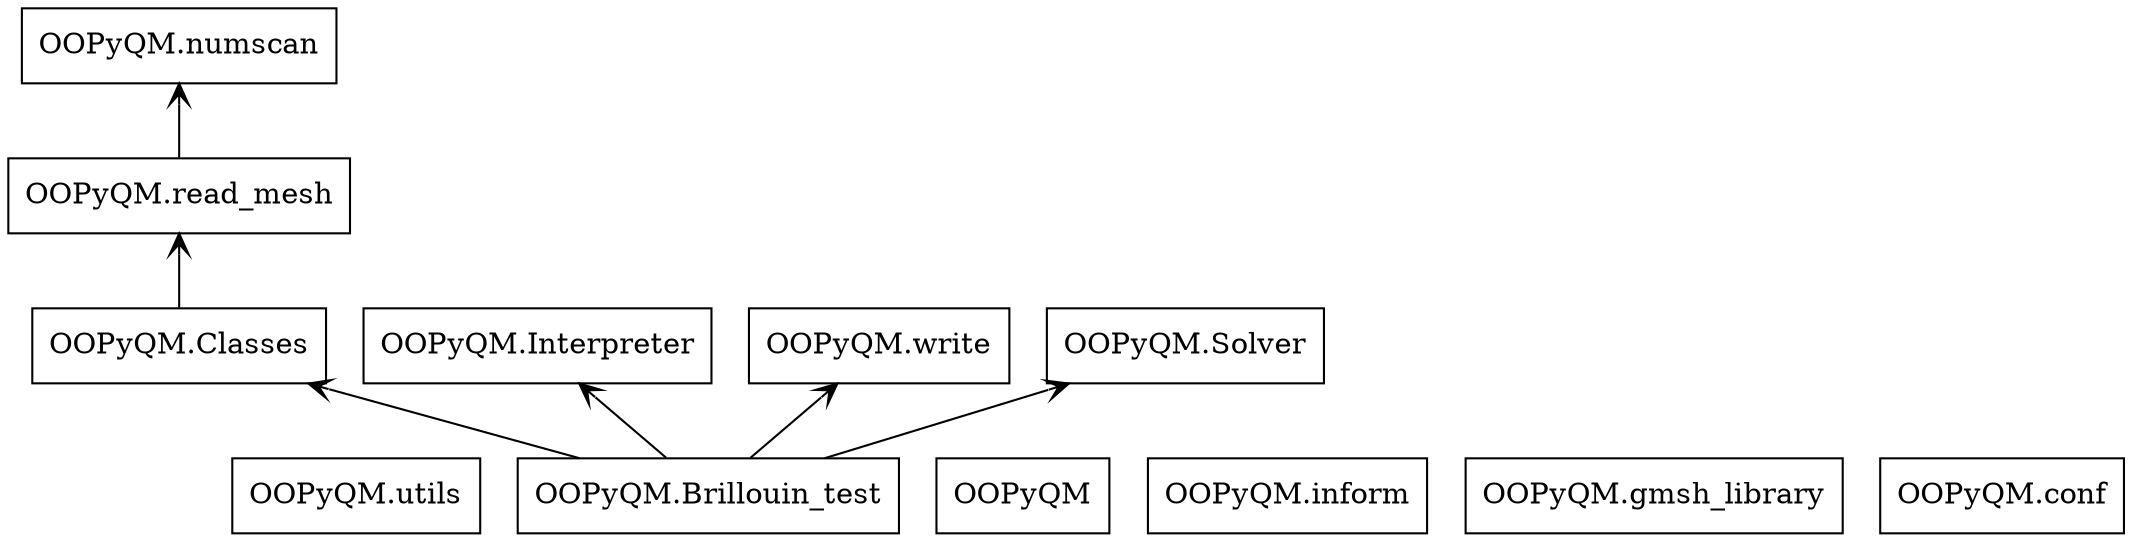 digraph "packages_No_Name" {
charset="utf-8"
rankdir=BT
"3" [shape="box", label="OOPyQM.utils"];
"4" [shape="box", label="OOPyQM.numscan"];
"5" [shape="box", label="OOPyQM.Classes"];
"16" [shape="box", label="OOPyQM.Brillouin_test"];
"17" [shape="box", label="OOPyQM.Interpreter"];
"19" [shape="box", label="OOPyQM"];
"20" [shape="box", label="OOPyQM.write"];
"21" [shape="box", label="OOPyQM.inform"];
"22" [shape="box", label="OOPyQM.read_mesh"];
"23" [shape="box", label="OOPyQM.Solver"];
"25" [shape="box", label="OOPyQM.gmsh_library"];
"39" [shape="box", label="OOPyQM.conf"];
"5" -> "22" [arrowtail="none", arrowhead="open"];
"16" -> "20" [arrowtail="none", arrowhead="open"];
"16" -> "23" [arrowtail="none", arrowhead="open"];
"16" -> "5" [arrowtail="none", arrowhead="open"];
"16" -> "17" [arrowtail="none", arrowhead="open"];
"22" -> "4" [arrowtail="none", arrowhead="open"];
}
